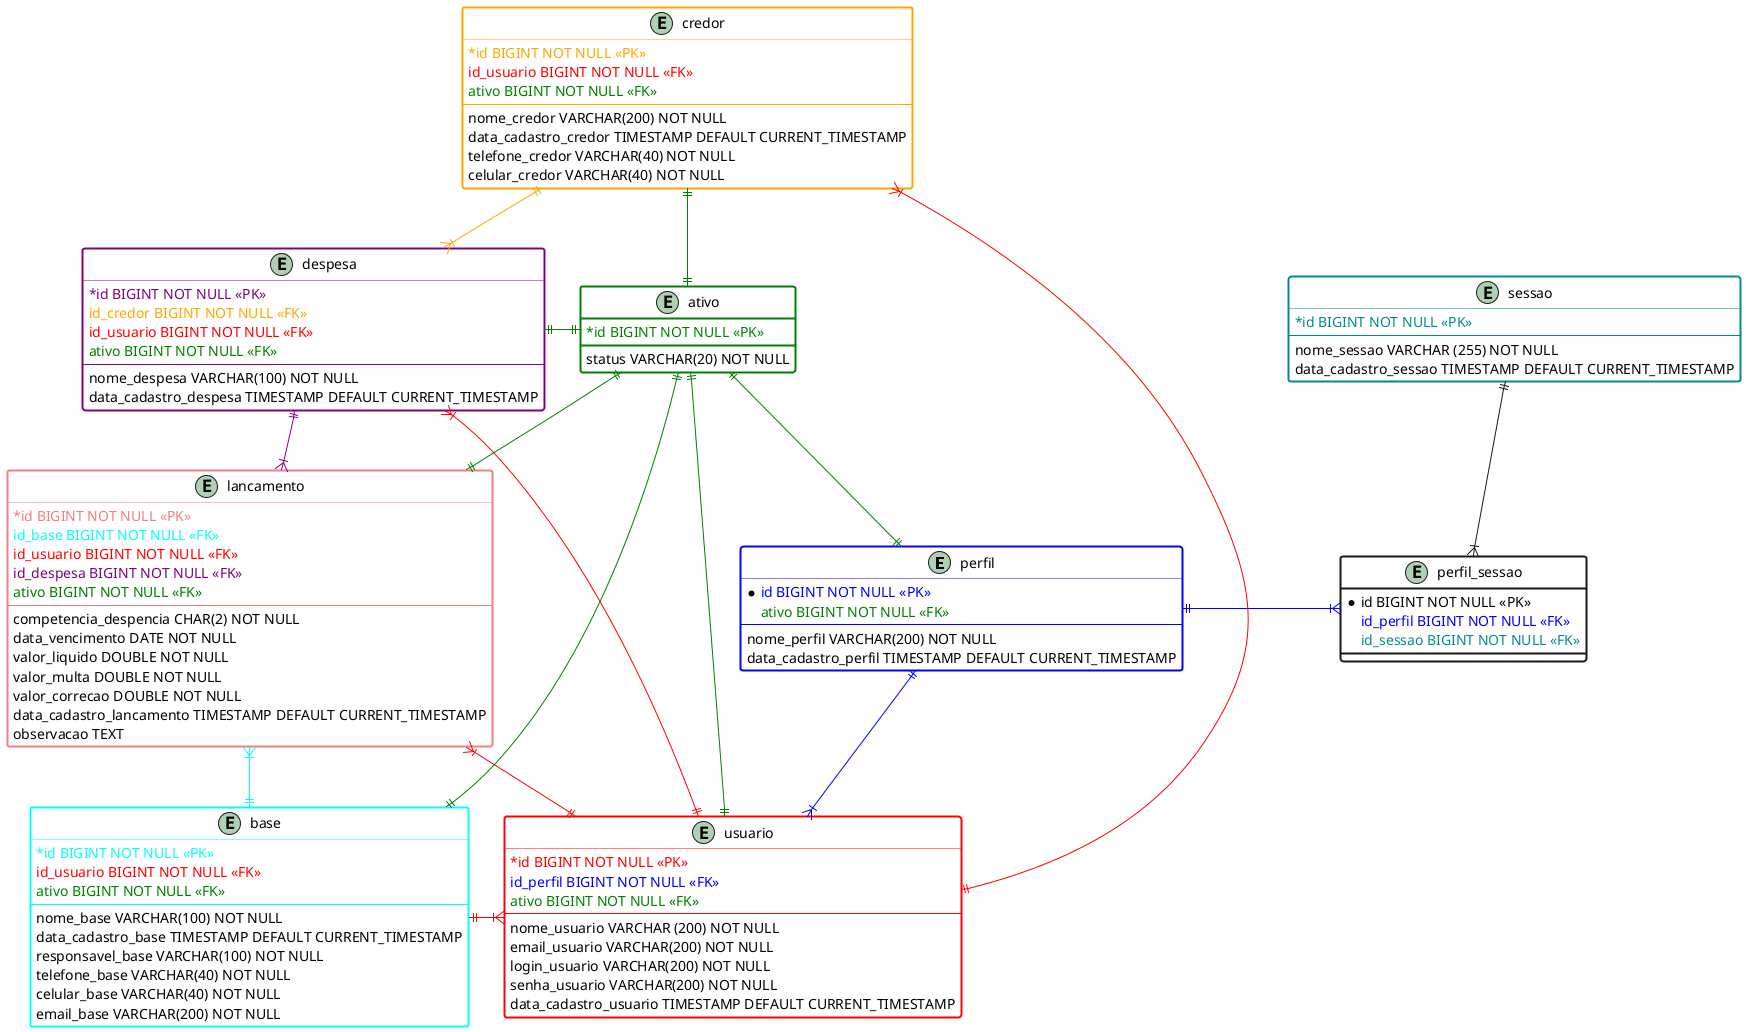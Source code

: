 @startuml projetoUM

entity perfil  #white;line.bold;line:blue {
    *<color:blue>id BIGINT NOT NULL <<PK>>
    <color:green>ativo BIGINT NOT NULL <<FK>>
    --
    nome_perfil VARCHAR(200) NOT NULL
    data_cadastro_perfil TIMESTAMP DEFAULT CURRENT_TIMESTAMP
}

entity perfil_sessao  #white;line.bold; {
    *id BIGINT NOT NULL <<PK>>
    <color:blue>id_perfil BIGINT NOT NULL <<FK>>
    <color:DarkCyan>id_sessao BIGINT NOT NULL <<FK>>
}

entity sessao #white;line.bold;line:DarkCyan {
    <color:DarkCyan>*id BIGINT NOT NULL <<PK>>
    --
    nome_sessao VARCHAR (255) NOT NULL
    data_cadastro_sessao TIMESTAMP DEFAULT CURRENT_TIMESTAMP
}

entity ativo #white;line.bold;line:green {
    <color:green>*id BIGINT NOT NULL <<PK>>
    status VARCHAR(20) NOT NULL
}

entity usuario  #white;line.bold;line:red {
    <color:red>*id BIGINT NOT NULL <<PK>>
    <color:blue>id_perfil BIGINT NOT NULL <<FK>>
    <color:green>ativo BIGINT NOT NULL <<FK>>
    --
    nome_usuario VARCHAR (200) NOT NULL
    email_usuario VARCHAR(200) NOT NULL
    login_usuario VARCHAR(200) NOT NULL
    senha_usuario VARCHAR(200) NOT NULL
    data_cadastro_usuario TIMESTAMP DEFAULT CURRENT_TIMESTAMP
}

entity credor #white;line.bold;line:Orange {
    <color:Orange>*id BIGINT NOT NULL <<PK>>
    <color:red>id_usuario BIGINT NOT NULL <<FK>>
    <color:green>ativo BIGINT NOT NULL <<FK>>
    --
    nome_credor VARCHAR(200) NOT NULL
    data_cadastro_credor TIMESTAMP DEFAULT CURRENT_TIMESTAMP
    telefone_credor VARCHAR(40) NOT NULL
    celular_credor VARCHAR(40) NOT NULL 
}

entity despesa #white;line.bold;line:purple {
    <color:purple>*id BIGINT NOT NULL <<PK>>
    <color:Orange>id_credor BIGINT NOT NULL <<FK>>
    <color:red>id_usuario BIGINT NOT NULL <<FK>>
    <color:green>ativo BIGINT NOT NULL <<FK>>
    --
    nome_despesa VARCHAR(100) NOT NULL
    data_cadastro_despesa TIMESTAMP DEFAULT CURRENT_TIMESTAMP
}

entity base #white;line.bold;line:Aqua {
    <color:Aqua>*id BIGINT NOT NULL <<PK>>
    <color:red>id_usuario BIGINT NOT NULL <<FK>>
    <color:green>ativo BIGINT NOT NULL <<FK>>
    --
    nome_base VARCHAR(100) NOT NULL
    data_cadastro_base TIMESTAMP DEFAULT CURRENT_TIMESTAMP
    responsavel_base VARCHAR(100) NOT NULL
    telefone_base VARCHAR(40) NOT NULL
    celular_base VARCHAR(40) NOT NULL
    email_base VARCHAR(200) NOT NULL
}

entity lancamento  #white;line.bold;line:LightCoral  {
    <color:LightCoral>*id BIGINT NOT NULL <<PK>>
    <color:Aqua>id_base BIGINT NOT NULL <<FK>>
    <color:red>id_usuario BIGINT NOT NULL <<FK>>
    <color:Purple>id_despesa BIGINT NOT NULL <<FK>>
    <color:green>ativo BIGINT NOT NULL <<FK>>
    --
    competencia_despencia CHAR(2) NOT NULL
    data_vencimento DATE NOT NULL
    valor_liquido DOUBLE NOT NULL
    valor_multa DOUBLE NOT NULL
    valor_correcao DOUBLE NOT NULL
    data_cadastro_lancamento TIMESTAMP DEFAULT CURRENT_TIMESTAMP
    observacao TEXT
}

perfil ||-[#blue]right-|{ usuario
perfil ||-[#blue]right-|{ perfil_sessao
sessao ||-down-|{ perfil_sessao
credor }|-[#red]left-|| usuario
base ||-[#red]right-|{ usuario
lancamento }|-[#red]down-|| usuario
lancamento }|-[#Aqua]down-|| base
lancamento }|-[#purple]down-|| despesa
credor ||-[#Orange]down-|{ despesa
usuario ||-[#red]left-|{ despesa

ativo ||-[#green]-|| perfil
ativo ||-[#green]-|| usuario
ativo ||-[#green]-|| lancamento
ativo ||-[#green]-|| base
ativo ||-[#green]left-|| despesa
ativo ||-[#green]left-|| credor


@enduml